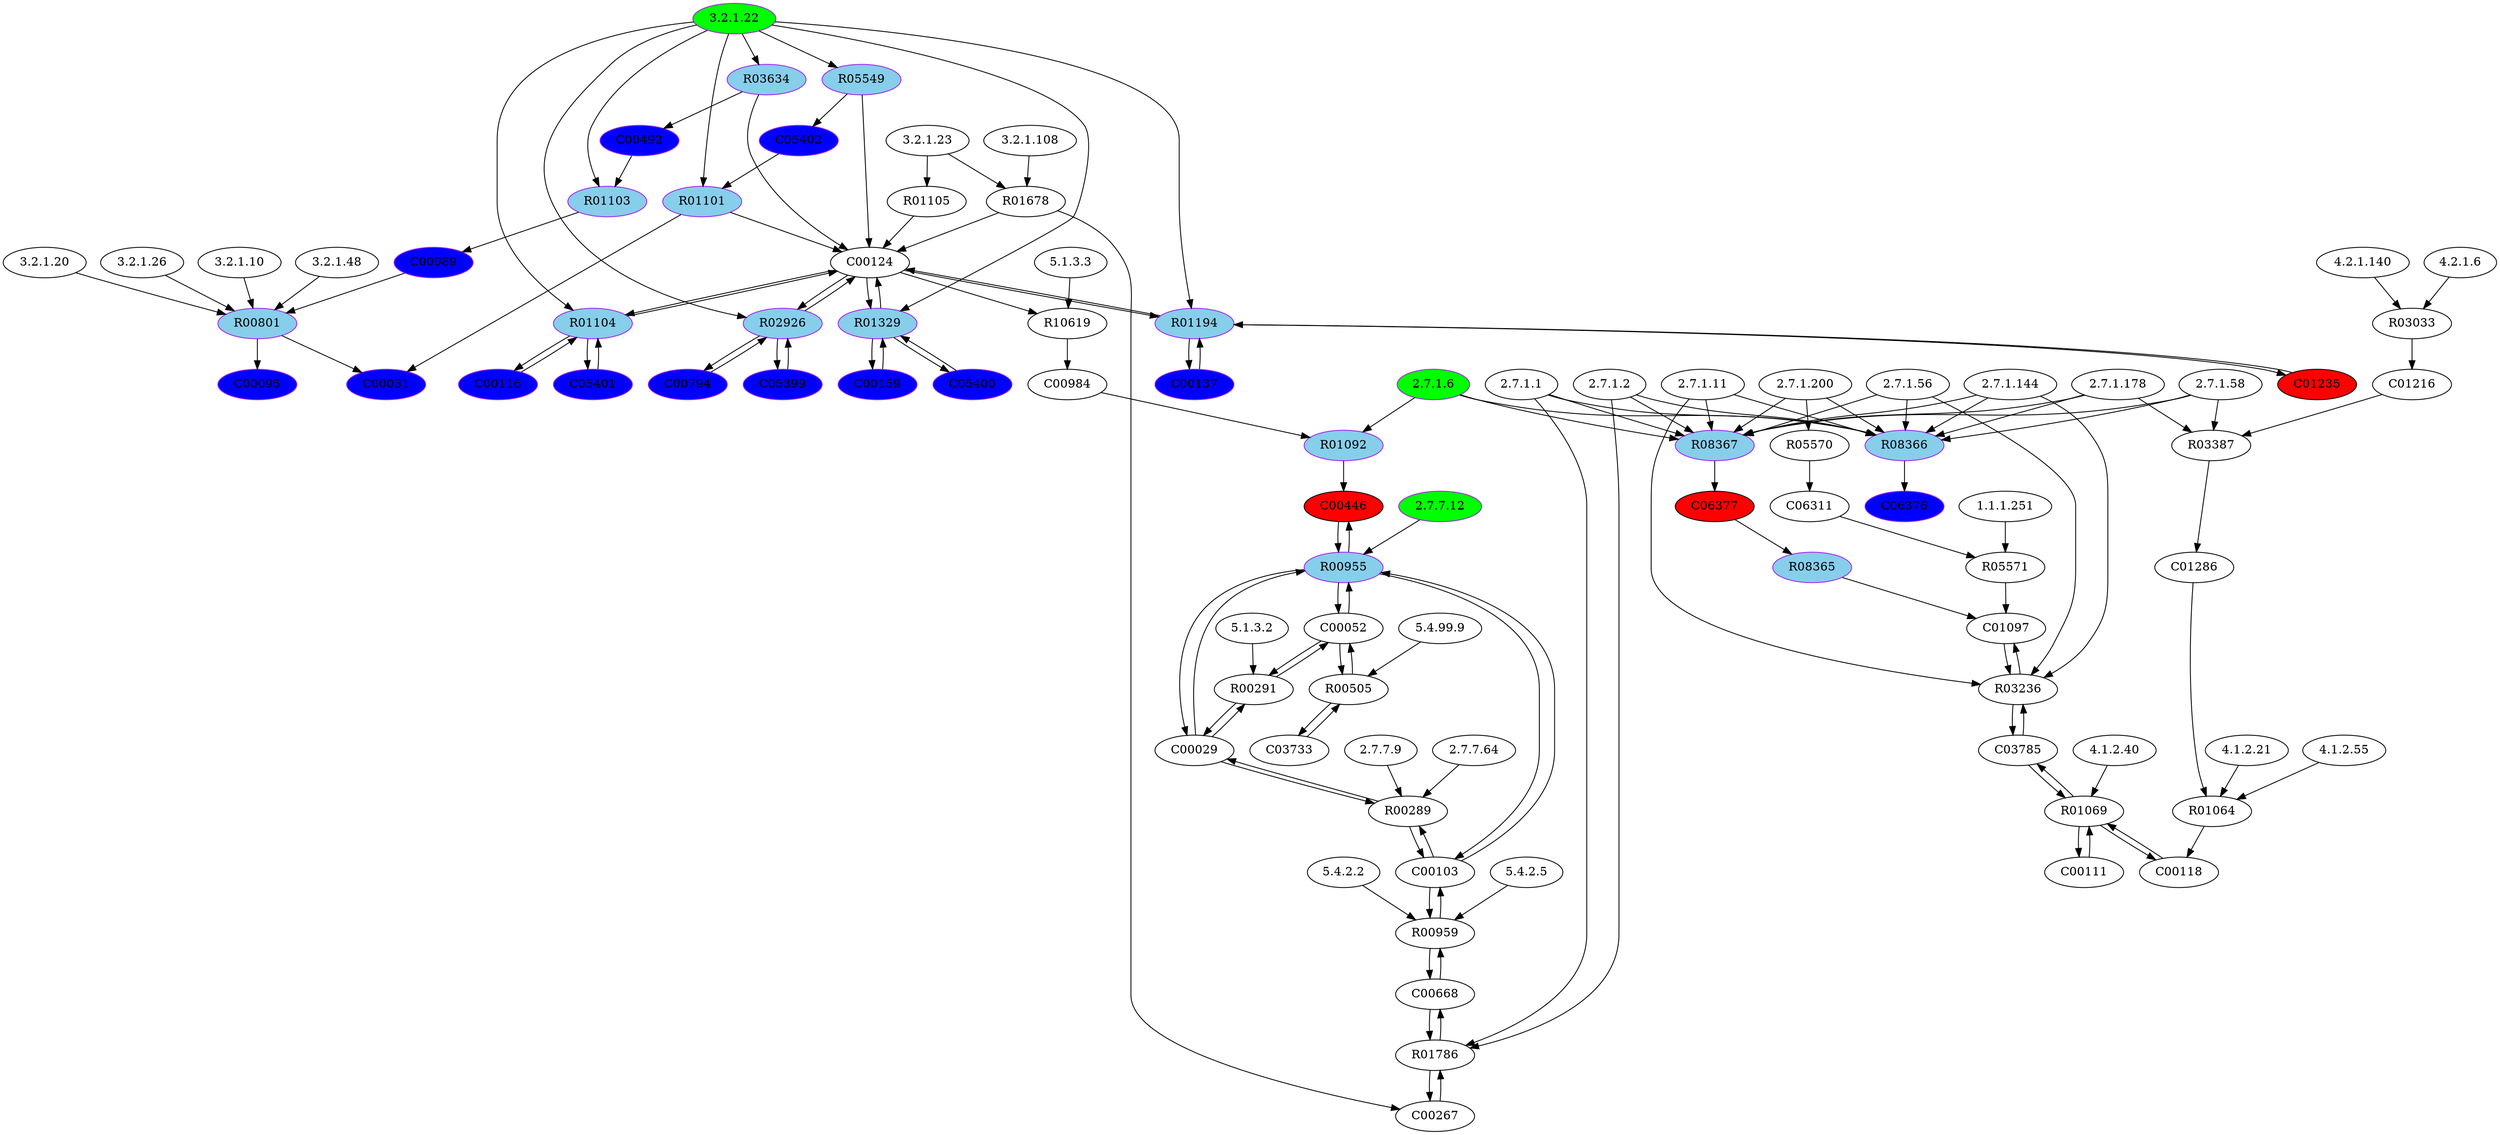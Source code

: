 digraph G {
"3.2.1.48" [type=E];
"2.7.1.2" [type=E];
"4.1.2.21" [type=E];
"2.7.1.11" [type=E];
"1.1.1.251" [type=E];
"3.2.1.23" [type=E];
"2.7.7.9" [type=E];
"5.1.3.3" [type=E];
"3.2.1.22" [color=purple, fillcolor=green, style=filled, type=E];
"2.7.1.1" [type=E];
"4.1.2.55" [type=E];
"3.2.1.20" [type=E];
"5.4.99.9" [type=E];
"2.7.7.12" [color=purple, fillcolor=green, style=filled, type=E];
"2.7.1.56" [type=E];
"5.4.2.2" [type=E];
"4.2.1.6" [type=E];
"5.4.2.5" [type=E];
"3.2.1.26" [type=E];
"3.2.1.108" [type=E];
"5.1.3.2" [type=E];
"4.1.2.40" [type=E];
"2.7.1.144" [type=E];
"2.7.1.6" [color=purple, fillcolor=green, style=filled, type=E];
"2.7.1.58" [type=E];
"2.7.7.64" [type=E];
"4.2.1.140" [type=E];
"3.2.1.10" [type=E];
"2.7.1.178" [type=E];
"2.7.1.200" [type=E];
R05549 [color=purple, fillcolor=skyblue, style=filled, type=R];
R00291 [type=R];
R03387 [type=R];
R03634 [color=purple, fillcolor=skyblue, style=filled, type=R];
R01064 [type=R];
R05570 [type=R];
R01105 [type=R];
R00959 [type=R];
R03033 [type=R];
R01104 [color=purple, fillcolor=skyblue, style=filled, type=R];
R03236 [type=R];
R01786 [type=R];
R02926 [color=purple, fillcolor=skyblue, style=filled, type=R];
R01103 [color=purple, fillcolor=skyblue, style=filled, type=R];
R01101 [color=purple, fillcolor=skyblue, style=filled, type=R];
R08365 [color=purple, fillcolor=skyblue, style=filled, type=R];
R00955 [color=purple, fillcolor=skyblue, style=filled, type=R];
R01329 [color=purple, fillcolor=skyblue, style=filled, type=R];
R00801 [color=purple, fillcolor=skyblue, style=filled, type=R];
R10619 [type=R];
R05571 [type=R];
R00289 [type=R];
R01194 [color=purple, fillcolor=skyblue, style=filled, type=R];
R01092 [color=purple, fillcolor=skyblue, style=filled, type=R];
R00505 [type=R];
R08366 [color=purple, fillcolor=skyblue, style=filled, type=R];
R01678 [type=R];
R08367 [color=purple, fillcolor=skyblue, style=filled, type=R];
R01069 [type=R];
C00446 [fillcolor=red, style=filled, type=C];
C00137 [color=purple, fillcolor=blue, style=filled, type=C];
C03733 [type=C];
C01216 [type=C];
C00089 [color=purple, fillcolor=blue, style=filled, type=C];
C00029 [type=C];
C03785 [type=C];
C00103 [type=C];
C01097 [type=C];
C00031 [color=purple, fillcolor=blue, style=filled, type=C];
C00492 [color=purple, fillcolor=blue, style=filled, type=C];
C05401 [color=purple, fillcolor=blue, style=filled, type=C];
C00159 [color=purple, fillcolor=blue, style=filled, type=C];
C00111 [type=C];
C00668 [type=C];
C01286 [type=C];
C06377 [fillcolor=red, style=filled, type=C];
C00095 [color=purple, fillcolor=blue, style=filled, type=C];
C00794 [color=purple, fillcolor=blue, style=filled, type=C];
C00052 [type=C];
C00984 [type=C];
C06311 [type=C];
C00267 [type=C];
C00118 [type=C];
C05399 [color=purple, fillcolor=blue, style=filled, type=C];
C00116 [color=purple, fillcolor=blue, style=filled, type=C];
C06376 [color=purple, fillcolor=blue, style=filled, type=C];
C01235 [fillcolor=red, style=filled, type=C];
C05400 [color=purple, fillcolor=blue, style=filled, type=C];
C05402 [color=purple, fillcolor=blue, style=filled, type=C];
C00124 [type=C];
C06311 -> R05571;
R05571 -> C01097;
R05570 -> C06311;
R03634 -> C00124;
R03634 -> C00492;
C01097 -> R03236;
R03236 -> C01097;
R03236 -> C03785;
C03785 -> R03236;
C03785 -> R01069;
R01069 -> C03785;
R01069 -> C00118;
C00118 -> R01069;
R01069 -> C00111;
C00111 -> R01069;
C01286 -> R01064;
R01064 -> C00118;
R05549 -> C00124;
R05549 -> C05402;
C00089 -> R00801;
R00801 -> C00095;
R00801 -> C00031;
C00492 -> R01103;
R01103 -> C00089;
C05402 -> R01101;
R01101 -> C00124;
R01101 -> C00031;
C05401 -> R01104;
R01104 -> C05401;
R01104 -> C00116;
C00116 -> R01104;
R01104 -> C00124;
C00124 -> R01104;
C05400 -> R01329;
R01329 -> C05400;
R01329 -> C00124;
C00124 -> R01329;
R01329 -> C00159;
C00159 -> R01329;
C05399 -> R02926;
R02926 -> C05399;
R02926 -> C00124;
C00124 -> R02926;
R02926 -> C00794;
C00794 -> R02926;
C01235 -> R01194;
R01194 -> C01235;
R01194 -> C00124;
C00124 -> R01194;
R01194 -> C00137;
C00137 -> R01194;
C00267 -> R01786;
R01786 -> C00267;
R01786 -> C00668;
C00668 -> R01786;
R01678 -> C00124;
R01678 -> C00267;
C00103 -> R00959;
R00959 -> C00103;
R00959 -> C00668;
C00668 -> R00959;
C00029 -> R00291;
R00291 -> C00029;
R00291 -> C00052;
C00052 -> R00291;
C00103 -> R00289;
R00289 -> C00103;
R00289 -> C00029;
C00029 -> R00289;
C00029 -> R00955;
R00955 -> C00029;
C00446 -> R00955;
R00955 -> C00446;
R00955 -> C00103;
C00103 -> R00955;
R00955 -> C00052;
C00052 -> R00955;
C00984 -> R01092;
R01092 -> C00446;
C01216 -> R03387;
R03387 -> C01286;
R03033 -> C01216;
R01105 -> C00124;
R08366 -> C06376;
C06377 -> R08365;
R08365 -> C01097;
R08367 -> C06377;
C00124 -> R10619;
R10619 -> C00984;
C00052 -> R00505;
R00505 -> C00052;
R00505 -> C03733;
C03733 -> R00505;
"3.2.1.22" -> R05549;
"5.1.3.2" -> R00291;
"2.7.1.58" -> R03387;
"2.7.1.178" -> R03387;
"3.2.1.22" -> R03634;
"4.1.2.21" -> R01064;
"4.1.2.55" -> R01064;
"2.7.1.200" -> R05570;
"3.2.1.23" -> R01105;
"5.4.2.2" -> R00959;
"5.4.2.5" -> R00959;
"4.2.1.6" -> R03033;
"4.2.1.140" -> R03033;
"3.2.1.22" -> R01104;
"2.7.1.11" -> R03236;
"2.7.1.56" -> R03236;
"2.7.1.144" -> R03236;
"2.7.1.1" -> R01786;
"2.7.1.2" -> R01786;
"3.2.1.22" -> R02926;
"3.2.1.22" -> R01103;
"3.2.1.22" -> R01101;
"2.7.7.12" -> R00955;
"3.2.1.22" -> R01329;
"3.2.1.10" -> R00801;
"3.2.1.20" -> R00801;
"3.2.1.26" -> R00801;
"3.2.1.48" -> R00801;
"5.1.3.3" -> R10619;
"1.1.1.251" -> R05571;
"2.7.7.9" -> R00289;
"2.7.7.64" -> R00289;
"3.2.1.22" -> R01194;
"2.7.1.6" -> R01092;
"5.4.99.9" -> R00505;
"3.2.1.23" -> R01678;
"3.2.1.108" -> R01678;
"4.1.2.40" -> R01069;
"2.7.1.2" -> R08366;
"2.7.1.11" -> R08366;
"2.7.1.1" -> R08366;
"2.7.1.56" -> R08366;
"2.7.1.144" -> R08366;
"2.7.1.6" -> R08366;
"2.7.1.58" -> R08366;
"2.7.1.178" -> R08366;
"2.7.1.200" -> R08366;
"2.7.1.2" -> R08367;
"2.7.1.11" -> R08367;
"2.7.1.1" -> R08367;
"2.7.1.56" -> R08367;
"2.7.1.144" -> R08367;
"2.7.1.6" -> R08367;
"2.7.1.58" -> R08367;
"2.7.1.178" -> R08367;
"2.7.1.200" -> R08367;
}
